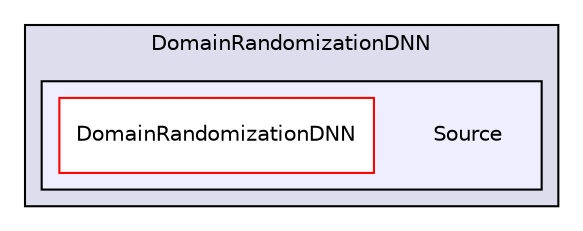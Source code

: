 digraph "Source" {
  compound=true
  node [ fontsize="10", fontname="Helvetica"];
  edge [ labelfontsize="10", labelfontname="Helvetica"];
  subgraph clusterdir_d93c1c5ac47269f6bec00f9be8e4d172 {
    graph [ bgcolor="#ddddee", pencolor="black", label="DomainRandomizationDNN" fontname="Helvetica", fontsize="10", URL="dir_d93c1c5ac47269f6bec00f9be8e4d172.html"]
  subgraph clusterdir_d09c8784fcb3c8d3e90dc372af34d7f0 {
    graph [ bgcolor="#eeeeff", pencolor="black", label="" URL="dir_d09c8784fcb3c8d3e90dc372af34d7f0.html"];
    dir_d09c8784fcb3c8d3e90dc372af34d7f0 [shape=plaintext label="Source"];
    dir_65d16811aa5c175949cc135ac82d4851 [shape=box label="DomainRandomizationDNN" color="red" fillcolor="white" style="filled" URL="dir_65d16811aa5c175949cc135ac82d4851.html"];
  }
  }
}
